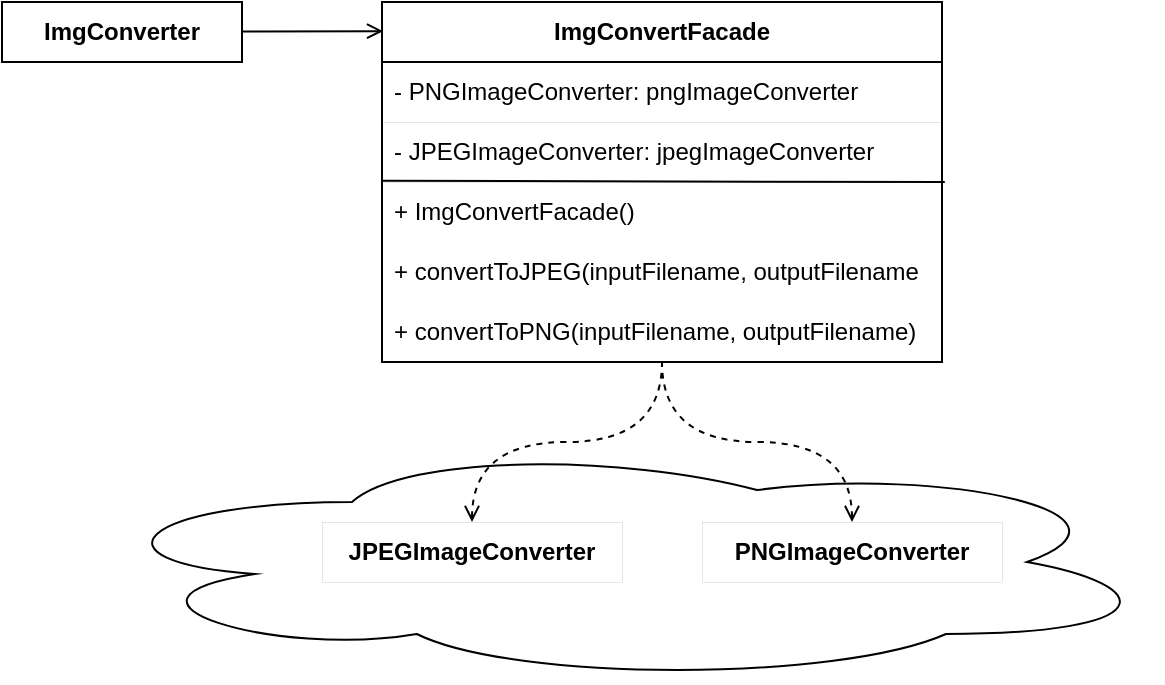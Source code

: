 <mxfile version="20.5.3" type="embed"><diagram id="23iRSUPoRavnBvh4doch" name="Page-1"><mxGraphModel dx="620" dy="796" grid="1" gridSize="10" guides="1" tooltips="1" connect="1" arrows="1" fold="1" page="1" pageScale="1" pageWidth="827" pageHeight="1169" math="0" shadow="0"><root><mxCell id="0"/><mxCell id="1" parent="0"/><mxCell id="28" style="edgeStyle=none;rounded=0;orthogonalLoop=1;jettySize=auto;html=1;entryX=0.002;entryY=0.081;entryDx=0;entryDy=0;entryPerimeter=0;startArrow=none;startFill=0;endArrow=open;endFill=0;" edge="1" parent="1" source="2" target="3"><mxGeometry relative="1" as="geometry"/></mxCell><mxCell id="2" value="&lt;b&gt;ImgConverter&lt;/b&gt;" style="rounded=0;whiteSpace=wrap;html=1;" vertex="1" parent="1"><mxGeometry x="120" y="200" width="120" height="30" as="geometry"/></mxCell><mxCell id="3" value="&lt;b&gt;ImgConvertFacade&lt;/b&gt;" style="swimlane;fontStyle=0;childLayout=stackLayout;horizontal=1;startSize=30;horizontalStack=0;resizeParent=1;resizeParentMax=0;resizeLast=0;collapsible=1;marginBottom=0;whiteSpace=wrap;html=1;shadow=0;" vertex="1" parent="1"><mxGeometry x="310" y="200" width="280" height="180" as="geometry"/></mxCell><mxCell id="6" value="- PNGImageConverter: pngImageConverter" style="text;strokeColor=none;fillColor=none;align=left;verticalAlign=middle;spacingLeft=4;spacingRight=4;overflow=hidden;points=[[0,0.5],[1,0.5]];portConstraint=eastwest;rotatable=0;whiteSpace=wrap;html=1;strokeWidth=1;perimeterSpacing=0;" vertex="1" parent="3"><mxGeometry y="30" width="280" height="30" as="geometry"/></mxCell><mxCell id="16" value="" style="endArrow=none;html=1;rounded=0;entryX=1.005;entryY=0.002;entryDx=0;entryDy=0;entryPerimeter=0;exitX=0;exitY=-0.021;exitDx=0;exitDy=0;exitPerimeter=0;" edge="1" parent="3" source="11" target="11"><mxGeometry width="50" height="50" relative="1" as="geometry"><mxPoint y="90" as="sourcePoint"/><mxPoint x="50" y="40" as="targetPoint"/></mxGeometry></mxCell><mxCell id="5" value="- JPEGImageConverter: jpegImageConverter" style="text;strokeColor=default;fillColor=none;align=left;verticalAlign=middle;spacingLeft=4;spacingRight=4;overflow=hidden;points=[[0,0.5],[1,0.5]];portConstraint=eastwest;rotatable=0;whiteSpace=wrap;html=1;strokeWidth=0;" vertex="1" parent="3"><mxGeometry y="60" width="280" height="30" as="geometry"/></mxCell><mxCell id="11" value="+ ImgConvertFacade()" style="text;strokeColor=none;fillColor=none;align=left;verticalAlign=middle;spacingLeft=4;spacingRight=4;overflow=hidden;points=[[0,0.5],[1,0.5]];portConstraint=eastwest;rotatable=0;whiteSpace=wrap;html=1;" vertex="1" parent="3"><mxGeometry y="90" width="280" height="30" as="geometry"/></mxCell><mxCell id="10" value="+ convertToJPEG(inputFilename, outputFilename" style="text;strokeColor=none;fillColor=none;align=left;verticalAlign=middle;spacingLeft=4;spacingRight=4;overflow=hidden;points=[[0,0.5],[1,0.5]];portConstraint=eastwest;rotatable=0;whiteSpace=wrap;html=1;" vertex="1" parent="3"><mxGeometry y="120" width="280" height="30" as="geometry"/></mxCell><mxCell id="15" value="+ convertToPNG(inputFilename, outputFilename)" style="text;strokeColor=none;fillColor=none;align=left;verticalAlign=middle;spacingLeft=4;spacingRight=4;overflow=hidden;points=[[0,0.5],[1,0.5]];portConstraint=eastwest;rotatable=0;whiteSpace=wrap;html=1;" vertex="1" parent="3"><mxGeometry y="150" width="280" height="30" as="geometry"/></mxCell><mxCell id="24" value="" style="group" vertex="1" connectable="0" parent="1"><mxGeometry x="160" y="420" width="540" height="120" as="geometry"/></mxCell><mxCell id="23" value="" style="ellipse;shape=cloud;whiteSpace=wrap;html=1;shadow=0;strokeColor=default;strokeWidth=1;fillColor=none;" vertex="1" parent="24"><mxGeometry width="540" height="120" as="geometry"/></mxCell><mxCell id="21" value="&lt;b&gt;JPEGImageConverter&lt;/b&gt;" style="rounded=0;whiteSpace=wrap;html=1;shadow=0;strokeColor=default;strokeWidth=0;" vertex="1" parent="24"><mxGeometry x="120" y="40" width="150" height="30" as="geometry"/></mxCell><mxCell id="22" value="&lt;b&gt;PNGImageConverter&lt;/b&gt;" style="rounded=0;whiteSpace=wrap;html=1;shadow=0;strokeColor=default;strokeWidth=0;" vertex="1" parent="24"><mxGeometry x="310" y="40" width="150" height="30" as="geometry"/></mxCell><mxCell id="25" style="edgeStyle=orthogonalEdgeStyle;rounded=0;orthogonalLoop=1;jettySize=auto;html=1;curved=1;startArrow=open;startFill=0;endArrow=none;endFill=0;dashed=1;" edge="1" parent="1" source="21" target="3"><mxGeometry relative="1" as="geometry"/></mxCell><mxCell id="26" style="edgeStyle=orthogonalEdgeStyle;curved=1;rounded=0;orthogonalLoop=1;jettySize=auto;html=1;startArrow=open;startFill=0;endArrow=none;endFill=0;dashed=1;" edge="1" parent="1" source="22" target="3"><mxGeometry relative="1" as="geometry"/></mxCell></root></mxGraphModel></diagram></mxfile>